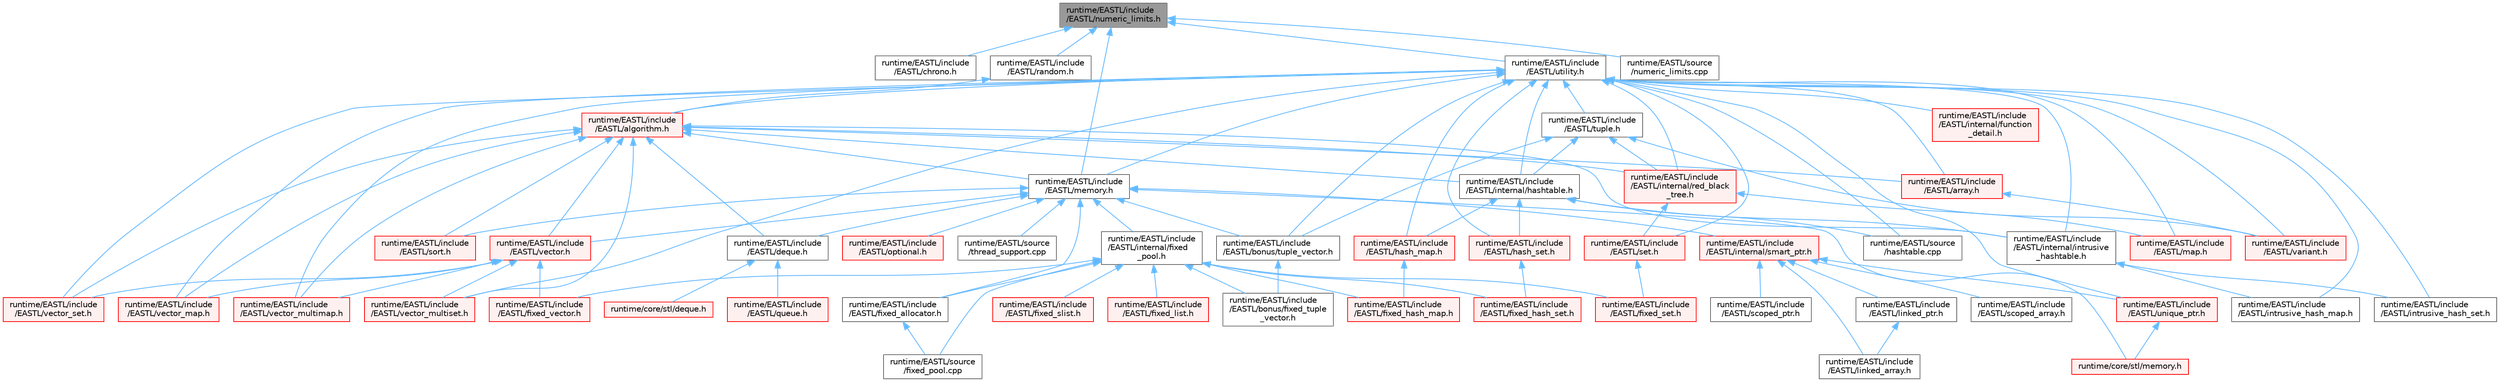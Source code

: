 digraph "runtime/EASTL/include/EASTL/numeric_limits.h"
{
 // LATEX_PDF_SIZE
  bgcolor="transparent";
  edge [fontname=Helvetica,fontsize=10,labelfontname=Helvetica,labelfontsize=10];
  node [fontname=Helvetica,fontsize=10,shape=box,height=0.2,width=0.4];
  Node1 [id="Node000001",label="runtime/EASTL/include\l/EASTL/numeric_limits.h",height=0.2,width=0.4,color="gray40", fillcolor="grey60", style="filled", fontcolor="black",tooltip=" "];
  Node1 -> Node2 [id="edge1_Node000001_Node000002",dir="back",color="steelblue1",style="solid",tooltip=" "];
  Node2 [id="Node000002",label="runtime/EASTL/include\l/EASTL/chrono.h",height=0.2,width=0.4,color="grey40", fillcolor="white", style="filled",URL="$_e_a_s_t_l_2include_2_e_a_s_t_l_2chrono_8h.html",tooltip=" "];
  Node1 -> Node3 [id="edge2_Node000001_Node000003",dir="back",color="steelblue1",style="solid",tooltip=" "];
  Node3 [id="Node000003",label="runtime/EASTL/include\l/EASTL/memory.h",height=0.2,width=0.4,color="grey40", fillcolor="white", style="filled",URL="$_e_a_s_t_l_2include_2_e_a_s_t_l_2memory_8h.html",tooltip=" "];
  Node3 -> Node4 [id="edge3_Node000003_Node000004",dir="back",color="steelblue1",style="solid",tooltip=" "];
  Node4 [id="Node000004",label="runtime/EASTL/include\l/EASTL/bonus/tuple_vector.h",height=0.2,width=0.4,color="grey40", fillcolor="white", style="filled",URL="$tuple__vector_8h.html",tooltip=" "];
  Node4 -> Node5 [id="edge4_Node000004_Node000005",dir="back",color="steelblue1",style="solid",tooltip=" "];
  Node5 [id="Node000005",label="runtime/EASTL/include\l/EASTL/bonus/fixed_tuple\l_vector.h",height=0.2,width=0.4,color="grey40", fillcolor="white", style="filled",URL="$fixed__tuple__vector_8h.html",tooltip=" "];
  Node3 -> Node6 [id="edge5_Node000003_Node000006",dir="back",color="steelblue1",style="solid",tooltip=" "];
  Node6 [id="Node000006",label="runtime/EASTL/include\l/EASTL/deque.h",height=0.2,width=0.4,color="grey40", fillcolor="white", style="filled",URL="$_e_a_s_t_l_2include_2_e_a_s_t_l_2deque_8h.html",tooltip=" "];
  Node6 -> Node7 [id="edge6_Node000006_Node000007",dir="back",color="steelblue1",style="solid",tooltip=" "];
  Node7 [id="Node000007",label="runtime/EASTL/include\l/EASTL/queue.h",height=0.2,width=0.4,color="red", fillcolor="#FFF0F0", style="filled",URL="$_e_a_s_t_l_2include_2_e_a_s_t_l_2queue_8h.html",tooltip=" "];
  Node6 -> Node10 [id="edge7_Node000006_Node000010",dir="back",color="steelblue1",style="solid",tooltip=" "];
  Node10 [id="Node000010",label="runtime/core/stl/deque.h",height=0.2,width=0.4,color="red", fillcolor="#FFF0F0", style="filled",URL="$core_2stl_2deque_8h.html",tooltip=" "];
  Node3 -> Node11 [id="edge8_Node000003_Node000011",dir="back",color="steelblue1",style="solid",tooltip=" "];
  Node11 [id="Node000011",label="runtime/EASTL/include\l/EASTL/fixed_allocator.h",height=0.2,width=0.4,color="grey40", fillcolor="white", style="filled",URL="$fixed__allocator_8h.html",tooltip=" "];
  Node11 -> Node12 [id="edge9_Node000011_Node000012",dir="back",color="steelblue1",style="solid",tooltip=" "];
  Node12 [id="Node000012",label="runtime/EASTL/source\l/fixed_pool.cpp",height=0.2,width=0.4,color="grey40", fillcolor="white", style="filled",URL="$fixed__pool_8cpp.html",tooltip=" "];
  Node3 -> Node13 [id="edge10_Node000003_Node000013",dir="back",color="steelblue1",style="solid",tooltip=" "];
  Node13 [id="Node000013",label="runtime/EASTL/include\l/EASTL/internal/fixed\l_pool.h",height=0.2,width=0.4,color="grey40", fillcolor="white", style="filled",URL="$fixed__pool_8h.html",tooltip=" "];
  Node13 -> Node5 [id="edge11_Node000013_Node000005",dir="back",color="steelblue1",style="solid",tooltip=" "];
  Node13 -> Node11 [id="edge12_Node000013_Node000011",dir="back",color="steelblue1",style="solid",tooltip=" "];
  Node13 -> Node14 [id="edge13_Node000013_Node000014",dir="back",color="steelblue1",style="solid",tooltip=" "];
  Node14 [id="Node000014",label="runtime/EASTL/include\l/EASTL/fixed_hash_map.h",height=0.2,width=0.4,color="red", fillcolor="#FFF0F0", style="filled",URL="$fixed__hash__map_8h.html",tooltip=" "];
  Node13 -> Node16 [id="edge14_Node000013_Node000016",dir="back",color="steelblue1",style="solid",tooltip=" "];
  Node16 [id="Node000016",label="runtime/EASTL/include\l/EASTL/fixed_hash_set.h",height=0.2,width=0.4,color="red", fillcolor="#FFF0F0", style="filled",URL="$fixed__hash__set_8h.html",tooltip=" "];
  Node13 -> Node17 [id="edge15_Node000013_Node000017",dir="back",color="steelblue1",style="solid",tooltip=" "];
  Node17 [id="Node000017",label="runtime/EASTL/include\l/EASTL/fixed_list.h",height=0.2,width=0.4,color="red", fillcolor="#FFF0F0", style="filled",URL="$fixed__list_8h.html",tooltip=" "];
  Node13 -> Node19 [id="edge16_Node000013_Node000019",dir="back",color="steelblue1",style="solid",tooltip=" "];
  Node19 [id="Node000019",label="runtime/EASTL/include\l/EASTL/fixed_set.h",height=0.2,width=0.4,color="red", fillcolor="#FFF0F0", style="filled",URL="$fixed__set_8h.html",tooltip=" "];
  Node13 -> Node21 [id="edge17_Node000013_Node000021",dir="back",color="steelblue1",style="solid",tooltip=" "];
  Node21 [id="Node000021",label="runtime/EASTL/include\l/EASTL/fixed_slist.h",height=0.2,width=0.4,color="red", fillcolor="#FFF0F0", style="filled",URL="$fixed__slist_8h.html",tooltip=" "];
  Node13 -> Node22 [id="edge18_Node000013_Node000022",dir="back",color="steelblue1",style="solid",tooltip=" "];
  Node22 [id="Node000022",label="runtime/EASTL/include\l/EASTL/fixed_vector.h",height=0.2,width=0.4,color="red", fillcolor="#FFF0F0", style="filled",URL="$fixed__vector_8h.html",tooltip=" "];
  Node13 -> Node12 [id="edge19_Node000013_Node000012",dir="back",color="steelblue1",style="solid",tooltip=" "];
  Node3 -> Node98 [id="edge20_Node000003_Node000098",dir="back",color="steelblue1",style="solid",tooltip=" "];
  Node98 [id="Node000098",label="runtime/EASTL/include\l/EASTL/internal/smart_ptr.h",height=0.2,width=0.4,color="red", fillcolor="#FFF0F0", style="filled",URL="$smart__ptr_8h.html",tooltip=" "];
  Node98 -> Node99 [id="edge21_Node000098_Node000099",dir="back",color="steelblue1",style="solid",tooltip=" "];
  Node99 [id="Node000099",label="runtime/EASTL/include\l/EASTL/linked_array.h",height=0.2,width=0.4,color="grey40", fillcolor="white", style="filled",URL="$linked__array_8h.html",tooltip=" "];
  Node98 -> Node100 [id="edge22_Node000098_Node000100",dir="back",color="steelblue1",style="solid",tooltip=" "];
  Node100 [id="Node000100",label="runtime/EASTL/include\l/EASTL/linked_ptr.h",height=0.2,width=0.4,color="grey40", fillcolor="white", style="filled",URL="$linked__ptr_8h.html",tooltip=" "];
  Node100 -> Node99 [id="edge23_Node000100_Node000099",dir="back",color="steelblue1",style="solid",tooltip=" "];
  Node98 -> Node101 [id="edge24_Node000098_Node000101",dir="back",color="steelblue1",style="solid",tooltip=" "];
  Node101 [id="Node000101",label="runtime/EASTL/include\l/EASTL/scoped_array.h",height=0.2,width=0.4,color="grey40", fillcolor="white", style="filled",URL="$scoped__array_8h.html",tooltip=" "];
  Node98 -> Node102 [id="edge25_Node000098_Node000102",dir="back",color="steelblue1",style="solid",tooltip=" "];
  Node102 [id="Node000102",label="runtime/EASTL/include\l/EASTL/scoped_ptr.h",height=0.2,width=0.4,color="grey40", fillcolor="white", style="filled",URL="$scoped__ptr_8h.html",tooltip=" "];
  Node98 -> Node470 [id="edge26_Node000098_Node000470",dir="back",color="steelblue1",style="solid",tooltip=" "];
  Node470 [id="Node000470",label="runtime/EASTL/include\l/EASTL/unique_ptr.h",height=0.2,width=0.4,color="red", fillcolor="#FFF0F0", style="filled",URL="$unique__ptr_8h.html",tooltip=" "];
  Node470 -> Node104 [id="edge27_Node000470_Node000104",dir="back",color="steelblue1",style="solid",tooltip=" "];
  Node104 [id="Node000104",label="runtime/core/stl/memory.h",height=0.2,width=0.4,color="red", fillcolor="#FFF0F0", style="filled",URL="$core_2stl_2memory_8h.html",tooltip=" "];
  Node3 -> Node471 [id="edge28_Node000003_Node000471",dir="back",color="steelblue1",style="solid",tooltip=" "];
  Node471 [id="Node000471",label="runtime/EASTL/include\l/EASTL/optional.h",height=0.2,width=0.4,color="red", fillcolor="#FFF0F0", style="filled",URL="$_e_a_s_t_l_2include_2_e_a_s_t_l_2optional_8h.html",tooltip=" "];
  Node3 -> Node142 [id="edge29_Node000003_Node000142",dir="back",color="steelblue1",style="solid",tooltip=" "];
  Node142 [id="Node000142",label="runtime/EASTL/include\l/EASTL/sort.h",height=0.2,width=0.4,color="red", fillcolor="#FFF0F0", style="filled",URL="$sort_8h.html",tooltip=" "];
  Node3 -> Node143 [id="edge30_Node000003_Node000143",dir="back",color="steelblue1",style="solid",tooltip=" "];
  Node143 [id="Node000143",label="runtime/EASTL/include\l/EASTL/vector.h",height=0.2,width=0.4,color="red", fillcolor="#FFF0F0", style="filled",URL="$_e_a_s_t_l_2include_2_e_a_s_t_l_2vector_8h.html",tooltip=" "];
  Node143 -> Node22 [id="edge31_Node000143_Node000022",dir="back",color="steelblue1",style="solid",tooltip=" "];
  Node143 -> Node149 [id="edge32_Node000143_Node000149",dir="back",color="steelblue1",style="solid",tooltip=" "];
  Node149 [id="Node000149",label="runtime/EASTL/include\l/EASTL/vector_map.h",height=0.2,width=0.4,color="red", fillcolor="#FFF0F0", style="filled",URL="$_e_a_s_t_l_2include_2_e_a_s_t_l_2vector__map_8h.html",tooltip=" "];
  Node143 -> Node151 [id="edge33_Node000143_Node000151",dir="back",color="steelblue1",style="solid",tooltip=" "];
  Node151 [id="Node000151",label="runtime/EASTL/include\l/EASTL/vector_multimap.h",height=0.2,width=0.4,color="red", fillcolor="#FFF0F0", style="filled",URL="$vector__multimap_8h.html",tooltip=" "];
  Node143 -> Node152 [id="edge34_Node000143_Node000152",dir="back",color="steelblue1",style="solid",tooltip=" "];
  Node152 [id="Node000152",label="runtime/EASTL/include\l/EASTL/vector_multiset.h",height=0.2,width=0.4,color="red", fillcolor="#FFF0F0", style="filled",URL="$vector__multiset_8h.html",tooltip=" "];
  Node143 -> Node153 [id="edge35_Node000143_Node000153",dir="back",color="steelblue1",style="solid",tooltip=" "];
  Node153 [id="Node000153",label="runtime/EASTL/include\l/EASTL/vector_set.h",height=0.2,width=0.4,color="red", fillcolor="#FFF0F0", style="filled",URL="$vector__set_8h.html",tooltip=" "];
  Node3 -> Node474 [id="edge36_Node000003_Node000474",dir="back",color="steelblue1",style="solid",tooltip=" "];
  Node474 [id="Node000474",label="runtime/EASTL/source\l/thread_support.cpp",height=0.2,width=0.4,color="grey40", fillcolor="white", style="filled",URL="$thread__support_8cpp.html",tooltip=" "];
  Node3 -> Node104 [id="edge37_Node000003_Node000104",dir="back",color="steelblue1",style="solid",tooltip=" "];
  Node1 -> Node475 [id="edge38_Node000001_Node000475",dir="back",color="steelblue1",style="solid",tooltip=" "];
  Node475 [id="Node000475",label="runtime/EASTL/include\l/EASTL/random.h",height=0.2,width=0.4,color="grey40", fillcolor="white", style="filled",URL="$random_8h.html",tooltip=" "];
  Node475 -> Node111 [id="edge39_Node000475_Node000111",dir="back",color="steelblue1",style="solid",tooltip=" "];
  Node111 [id="Node000111",label="runtime/EASTL/include\l/EASTL/algorithm.h",height=0.2,width=0.4,color="red", fillcolor="#FFF0F0", style="filled",URL="$_e_a_s_t_l_2include_2_e_a_s_t_l_2algorithm_8h.html",tooltip=" "];
  Node111 -> Node112 [id="edge40_Node000111_Node000112",dir="back",color="steelblue1",style="solid",tooltip=" "];
  Node112 [id="Node000112",label="runtime/EASTL/include\l/EASTL/array.h",height=0.2,width=0.4,color="red", fillcolor="#FFF0F0", style="filled",URL="$array_8h.html",tooltip=" "];
  Node112 -> Node114 [id="edge41_Node000112_Node000114",dir="back",color="steelblue1",style="solid",tooltip=" "];
  Node114 [id="Node000114",label="runtime/EASTL/include\l/EASTL/variant.h",height=0.2,width=0.4,color="red", fillcolor="#FFF0F0", style="filled",URL="$_e_a_s_t_l_2include_2_e_a_s_t_l_2variant_8h.html",tooltip=" "];
  Node111 -> Node6 [id="edge42_Node000111_Node000006",dir="back",color="steelblue1",style="solid",tooltip=" "];
  Node111 -> Node121 [id="edge43_Node000111_Node000121",dir="back",color="steelblue1",style="solid",tooltip=" "];
  Node121 [id="Node000121",label="runtime/EASTL/include\l/EASTL/internal/hashtable.h",height=0.2,width=0.4,color="grey40", fillcolor="white", style="filled",URL="$hashtable_8h.html",tooltip=" "];
  Node121 -> Node122 [id="edge44_Node000121_Node000122",dir="back",color="steelblue1",style="solid",tooltip=" "];
  Node122 [id="Node000122",label="runtime/EASTL/include\l/EASTL/hash_map.h",height=0.2,width=0.4,color="red", fillcolor="#FFF0F0", style="filled",URL="$hash__map_8h.html",tooltip=" "];
  Node122 -> Node14 [id="edge45_Node000122_Node000014",dir="back",color="steelblue1",style="solid",tooltip=" "];
  Node121 -> Node126 [id="edge46_Node000121_Node000126",dir="back",color="steelblue1",style="solid",tooltip=" "];
  Node126 [id="Node000126",label="runtime/EASTL/include\l/EASTL/hash_set.h",height=0.2,width=0.4,color="red", fillcolor="#FFF0F0", style="filled",URL="$hash__set_8h.html",tooltip=" "];
  Node126 -> Node16 [id="edge47_Node000126_Node000016",dir="back",color="steelblue1",style="solid",tooltip=" "];
  Node121 -> Node128 [id="edge48_Node000121_Node000128",dir="back",color="steelblue1",style="solid",tooltip=" "];
  Node128 [id="Node000128",label="runtime/EASTL/include\l/EASTL/internal/intrusive\l_hashtable.h",height=0.2,width=0.4,color="grey40", fillcolor="white", style="filled",URL="$intrusive__hashtable_8h.html",tooltip=" "];
  Node128 -> Node129 [id="edge49_Node000128_Node000129",dir="back",color="steelblue1",style="solid",tooltip=" "];
  Node129 [id="Node000129",label="runtime/EASTL/include\l/EASTL/intrusive_hash_map.h",height=0.2,width=0.4,color="grey40", fillcolor="white", style="filled",URL="$intrusive__hash__map_8h.html",tooltip=" "];
  Node128 -> Node130 [id="edge50_Node000128_Node000130",dir="back",color="steelblue1",style="solid",tooltip=" "];
  Node130 [id="Node000130",label="runtime/EASTL/include\l/EASTL/intrusive_hash_set.h",height=0.2,width=0.4,color="grey40", fillcolor="white", style="filled",URL="$intrusive__hash__set_8h.html",tooltip=" "];
  Node121 -> Node131 [id="edge51_Node000121_Node000131",dir="back",color="steelblue1",style="solid",tooltip=" "];
  Node131 [id="Node000131",label="runtime/EASTL/source\l/hashtable.cpp",height=0.2,width=0.4,color="grey40", fillcolor="white", style="filled",URL="$hashtable_8cpp.html",tooltip=" "];
  Node111 -> Node128 [id="edge52_Node000111_Node000128",dir="back",color="steelblue1",style="solid",tooltip=" "];
  Node111 -> Node132 [id="edge53_Node000111_Node000132",dir="back",color="steelblue1",style="solid",tooltip=" "];
  Node132 [id="Node000132",label="runtime/EASTL/include\l/EASTL/internal/red_black\l_tree.h",height=0.2,width=0.4,color="red", fillcolor="#FFF0F0", style="filled",URL="$red__black__tree_8h.html",tooltip=" "];
  Node132 -> Node133 [id="edge54_Node000132_Node000133",dir="back",color="steelblue1",style="solid",tooltip=" "];
  Node133 [id="Node000133",label="runtime/EASTL/include\l/EASTL/map.h",height=0.2,width=0.4,color="red", fillcolor="#FFF0F0", style="filled",URL="$_e_a_s_t_l_2include_2_e_a_s_t_l_2map_8h.html",tooltip=" "];
  Node132 -> Node136 [id="edge55_Node000132_Node000136",dir="back",color="steelblue1",style="solid",tooltip=" "];
  Node136 [id="Node000136",label="runtime/EASTL/include\l/EASTL/set.h",height=0.2,width=0.4,color="red", fillcolor="#FFF0F0", style="filled",URL="$set_8h.html",tooltip=" "];
  Node136 -> Node19 [id="edge56_Node000136_Node000019",dir="back",color="steelblue1",style="solid",tooltip=" "];
  Node111 -> Node3 [id="edge57_Node000111_Node000003",dir="back",color="steelblue1",style="solid",tooltip=" "];
  Node111 -> Node142 [id="edge58_Node000111_Node000142",dir="back",color="steelblue1",style="solid",tooltip=" "];
  Node111 -> Node143 [id="edge59_Node000111_Node000143",dir="back",color="steelblue1",style="solid",tooltip=" "];
  Node111 -> Node149 [id="edge60_Node000111_Node000149",dir="back",color="steelblue1",style="solid",tooltip=" "];
  Node111 -> Node151 [id="edge61_Node000111_Node000151",dir="back",color="steelblue1",style="solid",tooltip=" "];
  Node111 -> Node152 [id="edge62_Node000111_Node000152",dir="back",color="steelblue1",style="solid",tooltip=" "];
  Node111 -> Node153 [id="edge63_Node000111_Node000153",dir="back",color="steelblue1",style="solid",tooltip=" "];
  Node1 -> Node476 [id="edge64_Node000001_Node000476",dir="back",color="steelblue1",style="solid",tooltip=" "];
  Node476 [id="Node000476",label="runtime/EASTL/include\l/EASTL/utility.h",height=0.2,width=0.4,color="grey40", fillcolor="white", style="filled",URL="$_e_a_s_t_l_2include_2_e_a_s_t_l_2utility_8h.html",tooltip=" "];
  Node476 -> Node111 [id="edge65_Node000476_Node000111",dir="back",color="steelblue1",style="solid",tooltip=" "];
  Node476 -> Node112 [id="edge66_Node000476_Node000112",dir="back",color="steelblue1",style="solid",tooltip=" "];
  Node476 -> Node4 [id="edge67_Node000476_Node000004",dir="back",color="steelblue1",style="solid",tooltip=" "];
  Node476 -> Node122 [id="edge68_Node000476_Node000122",dir="back",color="steelblue1",style="solid",tooltip=" "];
  Node476 -> Node126 [id="edge69_Node000476_Node000126",dir="back",color="steelblue1",style="solid",tooltip=" "];
  Node476 -> Node477 [id="edge70_Node000476_Node000477",dir="back",color="steelblue1",style="solid",tooltip=" "];
  Node477 [id="Node000477",label="runtime/EASTL/include\l/EASTL/internal/function\l_detail.h",height=0.2,width=0.4,color="red", fillcolor="#FFF0F0", style="filled",URL="$function__detail_8h.html",tooltip=" "];
  Node476 -> Node121 [id="edge71_Node000476_Node000121",dir="back",color="steelblue1",style="solid",tooltip=" "];
  Node476 -> Node128 [id="edge72_Node000476_Node000128",dir="back",color="steelblue1",style="solid",tooltip=" "];
  Node476 -> Node132 [id="edge73_Node000476_Node000132",dir="back",color="steelblue1",style="solid",tooltip=" "];
  Node476 -> Node129 [id="edge74_Node000476_Node000129",dir="back",color="steelblue1",style="solid",tooltip=" "];
  Node476 -> Node130 [id="edge75_Node000476_Node000130",dir="back",color="steelblue1",style="solid",tooltip=" "];
  Node476 -> Node133 [id="edge76_Node000476_Node000133",dir="back",color="steelblue1",style="solid",tooltip=" "];
  Node476 -> Node3 [id="edge77_Node000476_Node000003",dir="back",color="steelblue1",style="solid",tooltip=" "];
  Node476 -> Node136 [id="edge78_Node000476_Node000136",dir="back",color="steelblue1",style="solid",tooltip=" "];
  Node476 -> Node481 [id="edge79_Node000476_Node000481",dir="back",color="steelblue1",style="solid",tooltip=" "];
  Node481 [id="Node000481",label="runtime/EASTL/include\l/EASTL/tuple.h",height=0.2,width=0.4,color="grey40", fillcolor="white", style="filled",URL="$tuple_8h.html",tooltip=" "];
  Node481 -> Node4 [id="edge80_Node000481_Node000004",dir="back",color="steelblue1",style="solid",tooltip=" "];
  Node481 -> Node121 [id="edge81_Node000481_Node000121",dir="back",color="steelblue1",style="solid",tooltip=" "];
  Node481 -> Node132 [id="edge82_Node000481_Node000132",dir="back",color="steelblue1",style="solid",tooltip=" "];
  Node481 -> Node114 [id="edge83_Node000481_Node000114",dir="back",color="steelblue1",style="solid",tooltip=" "];
  Node476 -> Node470 [id="edge84_Node000476_Node000470",dir="back",color="steelblue1",style="solid",tooltip=" "];
  Node476 -> Node114 [id="edge85_Node000476_Node000114",dir="back",color="steelblue1",style="solid",tooltip=" "];
  Node476 -> Node149 [id="edge86_Node000476_Node000149",dir="back",color="steelblue1",style="solid",tooltip=" "];
  Node476 -> Node151 [id="edge87_Node000476_Node000151",dir="back",color="steelblue1",style="solid",tooltip=" "];
  Node476 -> Node152 [id="edge88_Node000476_Node000152",dir="back",color="steelblue1",style="solid",tooltip=" "];
  Node476 -> Node153 [id="edge89_Node000476_Node000153",dir="back",color="steelblue1",style="solid",tooltip=" "];
  Node476 -> Node131 [id="edge90_Node000476_Node000131",dir="back",color="steelblue1",style="solid",tooltip=" "];
  Node1 -> Node484 [id="edge91_Node000001_Node000484",dir="back",color="steelblue1",style="solid",tooltip=" "];
  Node484 [id="Node000484",label="runtime/EASTL/source\l/numeric_limits.cpp",height=0.2,width=0.4,color="grey40", fillcolor="white", style="filled",URL="$numeric__limits_8cpp.html",tooltip=" "];
}
